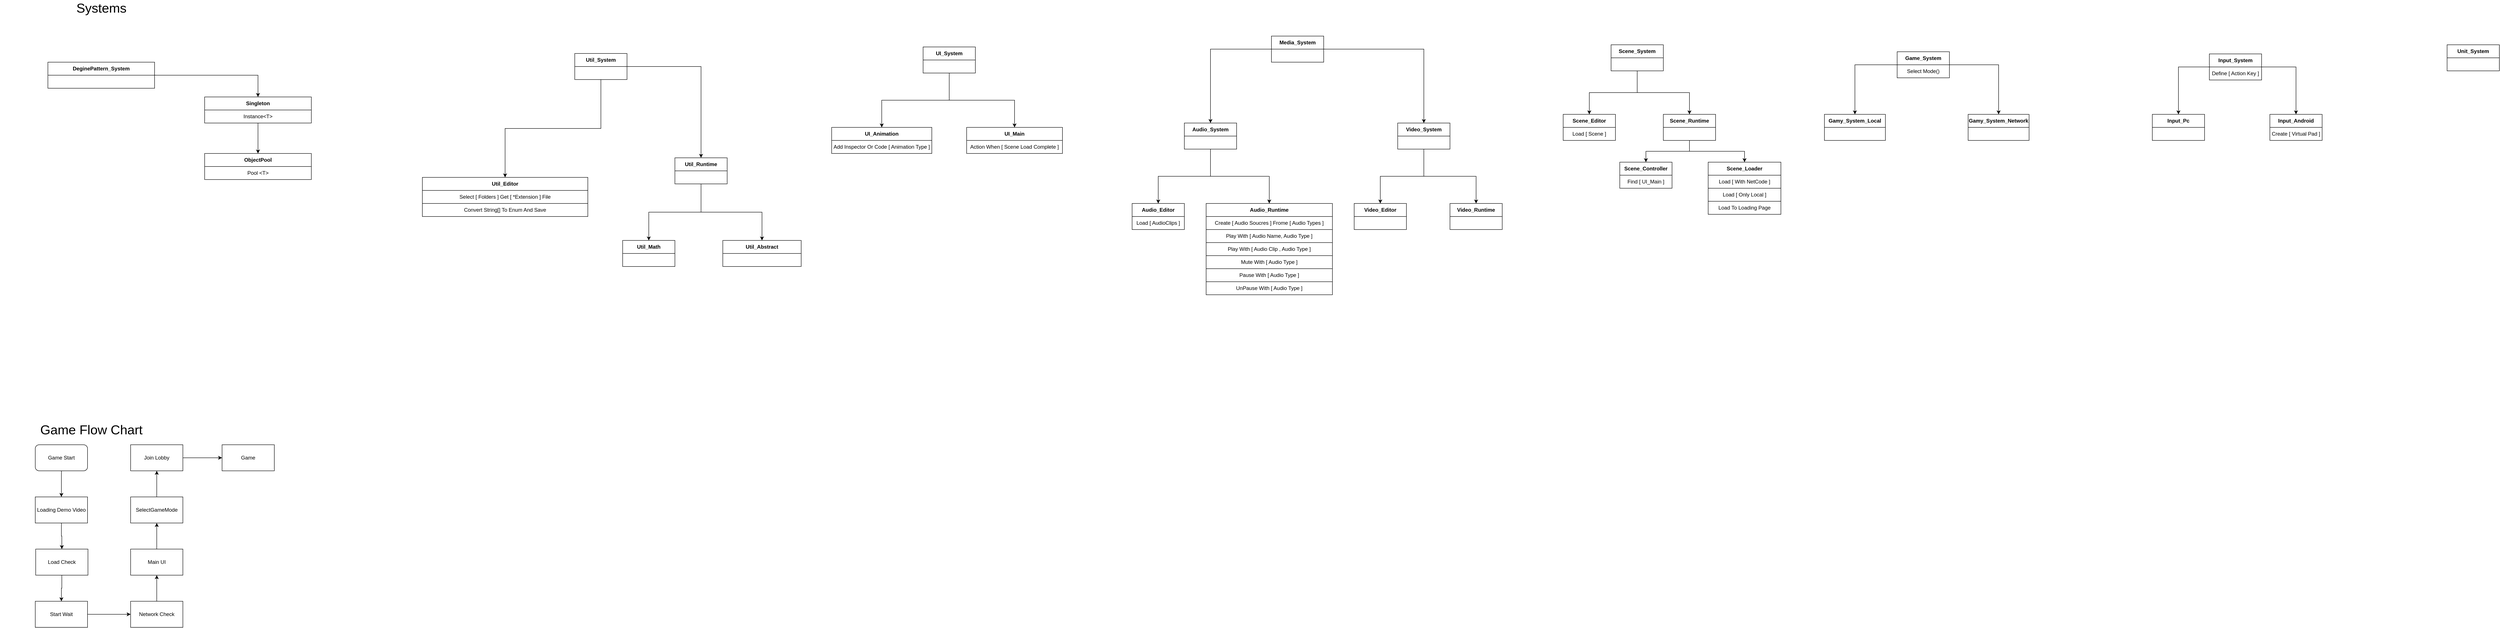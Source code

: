 <mxfile version="24.5.4" type="github">
  <diagram name="페이지-1" id="dcfpNvmQOP-24qqCh9O2">
    <mxGraphModel dx="6096" dy="1835" grid="1" gridSize="10" guides="1" tooltips="1" connect="1" arrows="1" fold="1" page="1" pageScale="1" pageWidth="827" pageHeight="1169" math="0" shadow="0">
      <root>
        <mxCell id="0" />
        <mxCell id="1" parent="0" />
        <mxCell id="GzdOUSMNONaZbWPU5XBK-35" value="Unit_System" style="swimlane;fontStyle=1;align=center;verticalAlign=middle;childLayout=stackLayout;horizontal=1;startSize=30;horizontalStack=0;resizeParent=1;resizeParentMax=0;resizeLast=0;collapsible=0;marginBottom=0;html=1;whiteSpace=wrap;" parent="1" vertex="1">
          <mxGeometry x="870" y="40" width="120" height="60" as="geometry" />
        </mxCell>
        <mxCell id="GzdOUSMNONaZbWPU5XBK-60" style="edgeStyle=orthogonalEdgeStyle;rounded=0;orthogonalLoop=1;jettySize=auto;html=1;" parent="1" source="GzdOUSMNONaZbWPU5XBK-37" target="GzdOUSMNONaZbWPU5XBK-59" edge="1">
          <mxGeometry relative="1" as="geometry" />
        </mxCell>
        <mxCell id="GzdOUSMNONaZbWPU5XBK-62" style="edgeStyle=orthogonalEdgeStyle;rounded=0;orthogonalLoop=1;jettySize=auto;html=1;" parent="1" source="GzdOUSMNONaZbWPU5XBK-37" target="GzdOUSMNONaZbWPU5XBK-61" edge="1">
          <mxGeometry relative="1" as="geometry" />
        </mxCell>
        <mxCell id="GzdOUSMNONaZbWPU5XBK-37" value="Audio_System" style="swimlane;fontStyle=1;align=center;verticalAlign=middle;childLayout=stackLayout;horizontal=1;startSize=30;horizontalStack=0;resizeParent=1;resizeParentMax=0;resizeLast=0;collapsible=0;marginBottom=0;html=1;whiteSpace=wrap;" parent="1" vertex="1">
          <mxGeometry x="-2030" y="220" width="120" height="60" as="geometry" />
        </mxCell>
        <mxCell id="GzdOUSMNONaZbWPU5XBK-49" style="edgeStyle=orthogonalEdgeStyle;rounded=0;orthogonalLoop=1;jettySize=auto;html=1;" parent="1" source="GzdOUSMNONaZbWPU5XBK-38" target="GzdOUSMNONaZbWPU5XBK-48" edge="1">
          <mxGeometry relative="1" as="geometry" />
        </mxCell>
        <mxCell id="GzdOUSMNONaZbWPU5XBK-64" style="edgeStyle=orthogonalEdgeStyle;rounded=0;orthogonalLoop=1;jettySize=auto;html=1;" parent="1" source="GzdOUSMNONaZbWPU5XBK-38" target="GzdOUSMNONaZbWPU5XBK-63" edge="1">
          <mxGeometry relative="1" as="geometry" />
        </mxCell>
        <mxCell id="GzdOUSMNONaZbWPU5XBK-38" value="UI_System" style="swimlane;fontStyle=1;align=center;verticalAlign=middle;childLayout=stackLayout;horizontal=1;startSize=30;horizontalStack=0;resizeParent=1;resizeParentMax=0;resizeLast=0;collapsible=0;marginBottom=0;html=1;whiteSpace=wrap;" parent="1" vertex="1">
          <mxGeometry x="-2630" y="45" width="120" height="60" as="geometry" />
        </mxCell>
        <mxCell id="GzdOUSMNONaZbWPU5XBK-54" style="edgeStyle=orthogonalEdgeStyle;rounded=0;orthogonalLoop=1;jettySize=auto;html=1;" parent="1" source="GzdOUSMNONaZbWPU5XBK-47" target="GzdOUSMNONaZbWPU5XBK-53" edge="1">
          <mxGeometry relative="1" as="geometry" />
        </mxCell>
        <mxCell id="GzdOUSMNONaZbWPU5XBK-80" style="edgeStyle=orthogonalEdgeStyle;rounded=0;orthogonalLoop=1;jettySize=auto;html=1;" parent="1" source="GzdOUSMNONaZbWPU5XBK-47" target="GzdOUSMNONaZbWPU5XBK-79" edge="1">
          <mxGeometry relative="1" as="geometry" />
        </mxCell>
        <mxCell id="GzdOUSMNONaZbWPU5XBK-47" value="Util_System" style="swimlane;fontStyle=1;align=center;verticalAlign=middle;childLayout=stackLayout;horizontal=1;startSize=30;horizontalStack=0;resizeParent=1;resizeParentMax=0;resizeLast=0;collapsible=0;marginBottom=0;html=1;whiteSpace=wrap;" parent="1" vertex="1">
          <mxGeometry x="-3430" y="60" width="120" height="60" as="geometry" />
        </mxCell>
        <mxCell id="GzdOUSMNONaZbWPU5XBK-48" value="UI_Main" style="swimlane;fontStyle=1;align=center;verticalAlign=middle;childLayout=stackLayout;horizontal=1;startSize=30;horizontalStack=0;resizeParent=1;resizeParentMax=0;resizeLast=0;collapsible=0;marginBottom=0;html=1;whiteSpace=wrap;" parent="1" vertex="1">
          <mxGeometry x="-2530" y="230" width="220" height="60" as="geometry" />
        </mxCell>
        <mxCell id="GzdOUSMNONaZbWPU5XBK-77" value="Action When [ Scene Load Complete ]" style="whiteSpace=wrap;html=1;" parent="GzdOUSMNONaZbWPU5XBK-48" vertex="1">
          <mxGeometry y="30" width="220" height="30" as="geometry" />
        </mxCell>
        <mxCell id="GzdOUSMNONaZbWPU5XBK-53" value="Util_Editor" style="swimlane;fontStyle=1;align=center;verticalAlign=middle;childLayout=stackLayout;horizontal=1;startSize=30;horizontalStack=0;resizeParent=1;resizeParentMax=0;resizeLast=0;collapsible=0;marginBottom=0;html=1;whiteSpace=wrap;" parent="1" vertex="1">
          <mxGeometry x="-3780" y="345" width="380" height="90" as="geometry" />
        </mxCell>
        <mxCell id="GzdOUSMNONaZbWPU5XBK-55" value="Select [ Folders ] Get [ *Extension ] File" style="whiteSpace=wrap;html=1;" parent="GzdOUSMNONaZbWPU5XBK-53" vertex="1">
          <mxGeometry y="30" width="380" height="30" as="geometry" />
        </mxCell>
        <mxCell id="GzdOUSMNONaZbWPU5XBK-56" value="Convert String[] To Enum And Save" style="whiteSpace=wrap;html=1;" parent="GzdOUSMNONaZbWPU5XBK-53" vertex="1">
          <mxGeometry y="60" width="380" height="30" as="geometry" />
        </mxCell>
        <mxCell id="GzdOUSMNONaZbWPU5XBK-59" value="Audio_Runtime" style="swimlane;fontStyle=1;align=center;verticalAlign=middle;childLayout=stackLayout;horizontal=1;startSize=30;horizontalStack=0;resizeParent=1;resizeParentMax=0;resizeLast=0;collapsible=0;marginBottom=0;html=1;whiteSpace=wrap;" parent="1" vertex="1">
          <mxGeometry x="-1980" y="405" width="290" height="210" as="geometry" />
        </mxCell>
        <mxCell id="GzdOUSMNONaZbWPU5XBK-90" value="Create [ Audio Soucres ] Frome [ Audio Types ]" style="whiteSpace=wrap;html=1;" parent="GzdOUSMNONaZbWPU5XBK-59" vertex="1">
          <mxGeometry y="30" width="290" height="30" as="geometry" />
        </mxCell>
        <mxCell id="GzdOUSMNONaZbWPU5XBK-91" value="Play With [ Audio Name, Audio Type ]" style="whiteSpace=wrap;html=1;" parent="GzdOUSMNONaZbWPU5XBK-59" vertex="1">
          <mxGeometry y="60" width="290" height="30" as="geometry" />
        </mxCell>
        <mxCell id="GzdOUSMNONaZbWPU5XBK-92" value="Play With [ Audio Clip , Audio Type&amp;nbsp;&lt;span style=&quot;background-color: initial;&quot;&gt;]&lt;/span&gt;" style="whiteSpace=wrap;html=1;" parent="GzdOUSMNONaZbWPU5XBK-59" vertex="1">
          <mxGeometry y="90" width="290" height="30" as="geometry" />
        </mxCell>
        <mxCell id="GzdOUSMNONaZbWPU5XBK-93" value="Mute With [ Audio Type ]" style="whiteSpace=wrap;html=1;" parent="GzdOUSMNONaZbWPU5XBK-59" vertex="1">
          <mxGeometry y="120" width="290" height="30" as="geometry" />
        </mxCell>
        <mxCell id="GzdOUSMNONaZbWPU5XBK-94" value="Pause With [ Audio Type ]" style="whiteSpace=wrap;html=1;" parent="GzdOUSMNONaZbWPU5XBK-59" vertex="1">
          <mxGeometry y="150" width="290" height="30" as="geometry" />
        </mxCell>
        <mxCell id="GzdOUSMNONaZbWPU5XBK-95" value="UnPause With [ Audio Type ]" style="whiteSpace=wrap;html=1;" parent="GzdOUSMNONaZbWPU5XBK-59" vertex="1">
          <mxGeometry y="180" width="290" height="30" as="geometry" />
        </mxCell>
        <mxCell id="GzdOUSMNONaZbWPU5XBK-61" value="Audio_Editor" style="swimlane;fontStyle=1;align=center;verticalAlign=middle;childLayout=stackLayout;horizontal=1;startSize=30;horizontalStack=0;resizeParent=1;resizeParentMax=0;resizeLast=0;collapsible=0;marginBottom=0;html=1;whiteSpace=wrap;" parent="1" vertex="1">
          <mxGeometry x="-2150" y="405" width="120" height="60" as="geometry" />
        </mxCell>
        <mxCell id="GzdOUSMNONaZbWPU5XBK-89" value="Load [ AudioClips ]" style="whiteSpace=wrap;html=1;" parent="GzdOUSMNONaZbWPU5XBK-61" vertex="1">
          <mxGeometry y="30" width="120" height="30" as="geometry" />
        </mxCell>
        <mxCell id="GzdOUSMNONaZbWPU5XBK-63" value="UI_Animation" style="swimlane;fontStyle=1;align=center;verticalAlign=middle;childLayout=stackLayout;horizontal=1;startSize=30;horizontalStack=0;resizeParent=1;resizeParentMax=0;resizeLast=0;collapsible=0;marginBottom=0;html=1;whiteSpace=wrap;" parent="1" vertex="1">
          <mxGeometry x="-2840" y="230" width="230" height="60" as="geometry" />
        </mxCell>
        <mxCell id="GzdOUSMNONaZbWPU5XBK-76" value="Add Inspector Or Code [ Animation Type ]" style="whiteSpace=wrap;html=1;" parent="GzdOUSMNONaZbWPU5XBK-63" vertex="1">
          <mxGeometry y="30" width="230" height="30" as="geometry" />
        </mxCell>
        <mxCell id="GzdOUSMNONaZbWPU5XBK-82" style="edgeStyle=orthogonalEdgeStyle;rounded=0;orthogonalLoop=1;jettySize=auto;html=1;" parent="1" source="GzdOUSMNONaZbWPU5XBK-79" target="GzdOUSMNONaZbWPU5XBK-81" edge="1">
          <mxGeometry relative="1" as="geometry" />
        </mxCell>
        <mxCell id="GzdOUSMNONaZbWPU5XBK-97" style="edgeStyle=orthogonalEdgeStyle;rounded=0;orthogonalLoop=1;jettySize=auto;html=1;" parent="1" source="GzdOUSMNONaZbWPU5XBK-79" target="GzdOUSMNONaZbWPU5XBK-96" edge="1">
          <mxGeometry relative="1" as="geometry" />
        </mxCell>
        <mxCell id="GzdOUSMNONaZbWPU5XBK-79" value="Util_Runtime" style="swimlane;fontStyle=1;align=center;verticalAlign=middle;childLayout=stackLayout;horizontal=1;startSize=30;horizontalStack=0;resizeParent=1;resizeParentMax=0;resizeLast=0;collapsible=0;marginBottom=0;html=1;whiteSpace=wrap;" parent="1" vertex="1">
          <mxGeometry x="-3200" y="300" width="120" height="60" as="geometry" />
        </mxCell>
        <mxCell id="GzdOUSMNONaZbWPU5XBK-81" value="Util_Math" style="swimlane;fontStyle=1;align=center;verticalAlign=middle;childLayout=stackLayout;horizontal=1;startSize=30;horizontalStack=0;resizeParent=1;resizeParentMax=0;resizeLast=0;collapsible=0;marginBottom=0;html=1;whiteSpace=wrap;" parent="1" vertex="1">
          <mxGeometry x="-3320" y="490" width="120" height="60" as="geometry" />
        </mxCell>
        <mxCell id="GzdOUSMNONaZbWPU5XBK-96" value="Util_Abstract" style="swimlane;fontStyle=1;align=center;verticalAlign=middle;childLayout=stackLayout;horizontal=1;startSize=30;horizontalStack=0;resizeParent=1;resizeParentMax=0;resizeLast=0;collapsible=0;marginBottom=0;html=1;whiteSpace=wrap;" parent="1" vertex="1">
          <mxGeometry x="-3090" y="490" width="180" height="60" as="geometry" />
        </mxCell>
        <mxCell id="GzdOUSMNONaZbWPU5XBK-101" style="edgeStyle=orthogonalEdgeStyle;rounded=0;orthogonalLoop=1;jettySize=auto;html=1;" parent="1" source="GzdOUSMNONaZbWPU5XBK-99" target="GzdOUSMNONaZbWPU5XBK-100" edge="1">
          <mxGeometry relative="1" as="geometry" />
        </mxCell>
        <mxCell id="GzdOUSMNONaZbWPU5XBK-105" style="edgeStyle=orthogonalEdgeStyle;rounded=0;orthogonalLoop=1;jettySize=auto;html=1;" parent="1" source="GzdOUSMNONaZbWPU5XBK-99" target="GzdOUSMNONaZbWPU5XBK-103" edge="1">
          <mxGeometry relative="1" as="geometry" />
        </mxCell>
        <mxCell id="GzdOUSMNONaZbWPU5XBK-99" value="DeginePattern_System" style="swimlane;fontStyle=1;align=center;verticalAlign=middle;childLayout=stackLayout;horizontal=1;startSize=30;horizontalStack=0;resizeParent=1;resizeParentMax=0;resizeLast=0;collapsible=0;marginBottom=0;html=1;whiteSpace=wrap;" parent="1" vertex="1">
          <mxGeometry x="-4640" y="80" width="245" height="60" as="geometry" />
        </mxCell>
        <mxCell id="GzdOUSMNONaZbWPU5XBK-100" value="Singleton" style="swimlane;fontStyle=1;align=center;verticalAlign=middle;childLayout=stackLayout;horizontal=1;startSize=30;horizontalStack=0;resizeParent=1;resizeParentMax=0;resizeLast=0;collapsible=0;marginBottom=0;html=1;whiteSpace=wrap;" parent="1" vertex="1">
          <mxGeometry x="-4280" y="160" width="245" height="60" as="geometry" />
        </mxCell>
        <mxCell id="GzdOUSMNONaZbWPU5XBK-102" value="Instance&amp;lt;T&amp;gt;" style="whiteSpace=wrap;html=1;" parent="GzdOUSMNONaZbWPU5XBK-100" vertex="1">
          <mxGeometry y="30" width="245" height="30" as="geometry" />
        </mxCell>
        <mxCell id="GzdOUSMNONaZbWPU5XBK-103" value="ObjectPool" style="swimlane;fontStyle=1;align=center;verticalAlign=middle;childLayout=stackLayout;horizontal=1;startSize=30;horizontalStack=0;resizeParent=1;resizeParentMax=0;resizeLast=0;collapsible=0;marginBottom=0;html=1;whiteSpace=wrap;" parent="1" vertex="1">
          <mxGeometry x="-4280" y="290" width="245" height="60" as="geometry" />
        </mxCell>
        <mxCell id="u8_ocGBi3M_KlxMyrdni-35" value="Pool &amp;lt;T&amp;gt;" style="whiteSpace=wrap;html=1;" vertex="1" parent="GzdOUSMNONaZbWPU5XBK-103">
          <mxGeometry y="30" width="245" height="30" as="geometry" />
        </mxCell>
        <mxCell id="CH2S3QHSSX5bz3R-Tw9q-2" style="edgeStyle=orthogonalEdgeStyle;rounded=0;orthogonalLoop=1;jettySize=auto;html=1;" parent="1" source="CH2S3QHSSX5bz3R-Tw9q-4" target="CH2S3QHSSX5bz3R-Tw9q-6" edge="1">
          <mxGeometry relative="1" as="geometry" />
        </mxCell>
        <mxCell id="CH2S3QHSSX5bz3R-Tw9q-3" style="edgeStyle=orthogonalEdgeStyle;rounded=0;orthogonalLoop=1;jettySize=auto;html=1;" parent="1" source="CH2S3QHSSX5bz3R-Tw9q-4" target="CH2S3QHSSX5bz3R-Tw9q-8" edge="1">
          <mxGeometry relative="1" as="geometry" />
        </mxCell>
        <mxCell id="CH2S3QHSSX5bz3R-Tw9q-4" value="Game_System" style="swimlane;fontStyle=1;align=center;verticalAlign=middle;childLayout=stackLayout;horizontal=1;startSize=30;horizontalStack=0;resizeParent=1;resizeParentMax=0;resizeLast=0;collapsible=0;marginBottom=0;html=1;whiteSpace=wrap;" parent="1" vertex="1">
          <mxGeometry x="-393" y="56" width="120" height="60" as="geometry" />
        </mxCell>
        <mxCell id="CH2S3QHSSX5bz3R-Tw9q-5" value="Select Mode()" style="whiteSpace=wrap;html=1;" parent="CH2S3QHSSX5bz3R-Tw9q-4" vertex="1">
          <mxGeometry y="30" width="120" height="30" as="geometry" />
        </mxCell>
        <mxCell id="CH2S3QHSSX5bz3R-Tw9q-6" value="Gamy_System_Local" style="swimlane;fontStyle=1;align=center;verticalAlign=middle;childLayout=stackLayout;horizontal=1;startSize=30;horizontalStack=0;resizeParent=1;resizeParentMax=0;resizeLast=0;collapsible=0;marginBottom=0;html=1;whiteSpace=wrap;" parent="1" vertex="1">
          <mxGeometry x="-560" y="200" width="140" height="60" as="geometry" />
        </mxCell>
        <mxCell id="CH2S3QHSSX5bz3R-Tw9q-7" value="" style="whiteSpace=wrap;html=1;" parent="CH2S3QHSSX5bz3R-Tw9q-6" vertex="1">
          <mxGeometry y="30" width="140" height="30" as="geometry" />
        </mxCell>
        <mxCell id="CH2S3QHSSX5bz3R-Tw9q-8" value="Gamy_System_Network" style="swimlane;fontStyle=1;align=center;verticalAlign=middle;childLayout=stackLayout;horizontal=1;startSize=30;horizontalStack=0;resizeParent=1;resizeParentMax=0;resizeLast=0;collapsible=0;marginBottom=0;html=1;whiteSpace=wrap;" parent="1" vertex="1">
          <mxGeometry x="-230" y="200" width="140" height="60" as="geometry" />
        </mxCell>
        <mxCell id="CH2S3QHSSX5bz3R-Tw9q-9" value="" style="whiteSpace=wrap;html=1;" parent="CH2S3QHSSX5bz3R-Tw9q-8" vertex="1">
          <mxGeometry y="30" width="140" height="30" as="geometry" />
        </mxCell>
        <mxCell id="u8_ocGBi3M_KlxMyrdni-40" style="edgeStyle=orthogonalEdgeStyle;rounded=0;orthogonalLoop=1;jettySize=auto;html=1;" edge="1" parent="1" source="CH2S3QHSSX5bz3R-Tw9q-12" target="u8_ocGBi3M_KlxMyrdni-37">
          <mxGeometry relative="1" as="geometry" />
        </mxCell>
        <mxCell id="u8_ocGBi3M_KlxMyrdni-41" style="edgeStyle=orthogonalEdgeStyle;rounded=0;orthogonalLoop=1;jettySize=auto;html=1;" edge="1" parent="1" source="CH2S3QHSSX5bz3R-Tw9q-12" target="u8_ocGBi3M_KlxMyrdni-38">
          <mxGeometry relative="1" as="geometry" />
        </mxCell>
        <mxCell id="CH2S3QHSSX5bz3R-Tw9q-12" value="Scene_System" style="swimlane;fontStyle=1;align=center;verticalAlign=middle;childLayout=stackLayout;horizontal=1;startSize=30;horizontalStack=0;resizeParent=1;resizeParentMax=0;resizeLast=0;collapsible=0;marginBottom=0;html=1;whiteSpace=wrap;" parent="1" vertex="1">
          <mxGeometry x="-1050" y="40" width="120" height="60" as="geometry" />
        </mxCell>
        <mxCell id="CH2S3QHSSX5bz3R-Tw9q-13" value="Scene_Controller" style="swimlane;fontStyle=1;align=center;verticalAlign=middle;childLayout=stackLayout;horizontal=1;startSize=30;horizontalStack=0;resizeParent=1;resizeParentMax=0;resizeLast=0;collapsible=0;marginBottom=0;html=1;whiteSpace=wrap;" parent="1" vertex="1">
          <mxGeometry x="-1030" y="310" width="120" height="60" as="geometry" />
        </mxCell>
        <mxCell id="CH2S3QHSSX5bz3R-Tw9q-14" value="Find [ UI_Main ]" style="whiteSpace=wrap;html=1;" parent="CH2S3QHSSX5bz3R-Tw9q-13" vertex="1">
          <mxGeometry y="30" width="120" height="30" as="geometry" />
        </mxCell>
        <mxCell id="CH2S3QHSSX5bz3R-Tw9q-15" value="Scene_Loader" style="swimlane;fontStyle=1;align=center;verticalAlign=middle;childLayout=stackLayout;horizontal=1;startSize=30;horizontalStack=0;resizeParent=1;resizeParentMax=0;resizeLast=0;collapsible=0;marginBottom=0;html=1;whiteSpace=wrap;" parent="1" vertex="1">
          <mxGeometry x="-827" y="310" width="167" height="120" as="geometry" />
        </mxCell>
        <mxCell id="CH2S3QHSSX5bz3R-Tw9q-16" value="Load [ With NetCode ]" style="whiteSpace=wrap;html=1;" parent="CH2S3QHSSX5bz3R-Tw9q-15" vertex="1">
          <mxGeometry y="30" width="167" height="30" as="geometry" />
        </mxCell>
        <mxCell id="CH2S3QHSSX5bz3R-Tw9q-17" value="Load [ Only Local ]" style="whiteSpace=wrap;html=1;" parent="CH2S3QHSSX5bz3R-Tw9q-15" vertex="1">
          <mxGeometry y="60" width="167" height="30" as="geometry" />
        </mxCell>
        <mxCell id="u8_ocGBi3M_KlxMyrdni-2" value="Load To Loading Page" style="whiteSpace=wrap;html=1;" vertex="1" parent="CH2S3QHSSX5bz3R-Tw9q-15">
          <mxGeometry y="90" width="167" height="30" as="geometry" />
        </mxCell>
        <mxCell id="CH2S3QHSSX5bz3R-Tw9q-25" style="edgeStyle=orthogonalEdgeStyle;rounded=0;orthogonalLoop=1;jettySize=auto;html=1;" parent="1" source="CH2S3QHSSX5bz3R-Tw9q-27" target="CH2S3QHSSX5bz3R-Tw9q-29" edge="1">
          <mxGeometry relative="1" as="geometry" />
        </mxCell>
        <mxCell id="CH2S3QHSSX5bz3R-Tw9q-26" style="edgeStyle=orthogonalEdgeStyle;rounded=0;orthogonalLoop=1;jettySize=auto;html=1;" parent="1" source="CH2S3QHSSX5bz3R-Tw9q-27" target="CH2S3QHSSX5bz3R-Tw9q-30" edge="1">
          <mxGeometry relative="1" as="geometry" />
        </mxCell>
        <mxCell id="CH2S3QHSSX5bz3R-Tw9q-27" value="Input_System" style="swimlane;fontStyle=1;align=center;verticalAlign=middle;childLayout=stackLayout;horizontal=1;startSize=30;horizontalStack=0;resizeParent=1;resizeParentMax=0;resizeLast=0;collapsible=0;marginBottom=0;html=1;whiteSpace=wrap;" parent="1" vertex="1">
          <mxGeometry x="324" y="61" width="120" height="60" as="geometry" />
        </mxCell>
        <mxCell id="CH2S3QHSSX5bz3R-Tw9q-28" value="Define [ Action Key ]" style="whiteSpace=wrap;html=1;" parent="CH2S3QHSSX5bz3R-Tw9q-27" vertex="1">
          <mxGeometry y="30" width="120" height="30" as="geometry" />
        </mxCell>
        <mxCell id="CH2S3QHSSX5bz3R-Tw9q-29" value="Input_Pc" style="swimlane;fontStyle=1;align=center;verticalAlign=middle;childLayout=stackLayout;horizontal=1;startSize=30;horizontalStack=0;resizeParent=1;resizeParentMax=0;resizeLast=0;collapsible=0;marginBottom=0;html=1;whiteSpace=wrap;" parent="1" vertex="1">
          <mxGeometry x="193" y="200" width="120" height="60" as="geometry" />
        </mxCell>
        <mxCell id="CH2S3QHSSX5bz3R-Tw9q-30" value="Input_Android" style="swimlane;fontStyle=1;align=center;verticalAlign=middle;childLayout=stackLayout;horizontal=1;startSize=30;horizontalStack=0;resizeParent=1;resizeParentMax=0;resizeLast=0;collapsible=0;marginBottom=0;html=1;whiteSpace=wrap;" parent="1" vertex="1">
          <mxGeometry x="463" y="200" width="120" height="60" as="geometry" />
        </mxCell>
        <mxCell id="u8_ocGBi3M_KlxMyrdni-1" value="Create [ Virtual Pad ]" style="whiteSpace=wrap;html=1;" vertex="1" parent="CH2S3QHSSX5bz3R-Tw9q-30">
          <mxGeometry y="30" width="120" height="30" as="geometry" />
        </mxCell>
        <mxCell id="u8_ocGBi3M_KlxMyrdni-4" value="Game Flow Chart" style="text;html=1;align=center;verticalAlign=middle;whiteSpace=wrap;rounded=0;fontSize=30;" vertex="1" parent="1">
          <mxGeometry x="-4750" y="910" width="420" height="30" as="geometry" />
        </mxCell>
        <mxCell id="u8_ocGBi3M_KlxMyrdni-5" value="Systems" style="text;html=1;align=center;verticalAlign=middle;whiteSpace=wrap;rounded=0;fontSize=30;" vertex="1" parent="1">
          <mxGeometry x="-4727.5" y="-60" width="420" height="30" as="geometry" />
        </mxCell>
        <mxCell id="u8_ocGBi3M_KlxMyrdni-8" style="edgeStyle=orthogonalEdgeStyle;rounded=0;orthogonalLoop=1;jettySize=auto;html=1;" edge="1" parent="1" source="u8_ocGBi3M_KlxMyrdni-6" target="u8_ocGBi3M_KlxMyrdni-7">
          <mxGeometry relative="1" as="geometry" />
        </mxCell>
        <mxCell id="u8_ocGBi3M_KlxMyrdni-6" value="Game Start" style="rounded=1;whiteSpace=wrap;html=1;" vertex="1" parent="1">
          <mxGeometry x="-4669" y="960" width="120" height="60" as="geometry" />
        </mxCell>
        <mxCell id="u8_ocGBi3M_KlxMyrdni-19" style="edgeStyle=orthogonalEdgeStyle;rounded=0;orthogonalLoop=1;jettySize=auto;html=1;" edge="1" parent="1" source="u8_ocGBi3M_KlxMyrdni-7" target="u8_ocGBi3M_KlxMyrdni-18">
          <mxGeometry relative="1" as="geometry" />
        </mxCell>
        <mxCell id="u8_ocGBi3M_KlxMyrdni-7" value="Loading Demo Video" style="rounded=0;whiteSpace=wrap;html=1;" vertex="1" parent="1">
          <mxGeometry x="-4669" y="1080" width="120" height="60" as="geometry" />
        </mxCell>
        <mxCell id="u8_ocGBi3M_KlxMyrdni-10" style="edgeStyle=orthogonalEdgeStyle;rounded=0;orthogonalLoop=1;jettySize=auto;html=1;" edge="1" parent="1" source="u8_ocGBi3M_KlxMyrdni-9" target="GzdOUSMNONaZbWPU5XBK-37">
          <mxGeometry relative="1" as="geometry" />
        </mxCell>
        <mxCell id="u8_ocGBi3M_KlxMyrdni-12" style="edgeStyle=orthogonalEdgeStyle;rounded=0;orthogonalLoop=1;jettySize=auto;html=1;" edge="1" parent="1" source="u8_ocGBi3M_KlxMyrdni-9" target="u8_ocGBi3M_KlxMyrdni-11">
          <mxGeometry relative="1" as="geometry" />
        </mxCell>
        <mxCell id="u8_ocGBi3M_KlxMyrdni-9" value="Media_System" style="swimlane;fontStyle=1;align=center;verticalAlign=middle;childLayout=stackLayout;horizontal=1;startSize=30;horizontalStack=0;resizeParent=1;resizeParentMax=0;resizeLast=0;collapsible=0;marginBottom=0;html=1;whiteSpace=wrap;" vertex="1" parent="1">
          <mxGeometry x="-1830" y="20" width="120" height="60" as="geometry" />
        </mxCell>
        <mxCell id="u8_ocGBi3M_KlxMyrdni-15" style="edgeStyle=orthogonalEdgeStyle;rounded=0;orthogonalLoop=1;jettySize=auto;html=1;" edge="1" parent="1" source="u8_ocGBi3M_KlxMyrdni-11" target="u8_ocGBi3M_KlxMyrdni-13">
          <mxGeometry relative="1" as="geometry" />
        </mxCell>
        <mxCell id="u8_ocGBi3M_KlxMyrdni-16" style="edgeStyle=orthogonalEdgeStyle;rounded=0;orthogonalLoop=1;jettySize=auto;html=1;" edge="1" parent="1" source="u8_ocGBi3M_KlxMyrdni-11" target="u8_ocGBi3M_KlxMyrdni-14">
          <mxGeometry relative="1" as="geometry" />
        </mxCell>
        <mxCell id="u8_ocGBi3M_KlxMyrdni-11" value="Video_System" style="swimlane;fontStyle=1;align=center;verticalAlign=middle;childLayout=stackLayout;horizontal=1;startSize=30;horizontalStack=0;resizeParent=1;resizeParentMax=0;resizeLast=0;collapsible=0;marginBottom=0;html=1;whiteSpace=wrap;" vertex="1" parent="1">
          <mxGeometry x="-1540" y="220" width="120" height="60" as="geometry" />
        </mxCell>
        <mxCell id="u8_ocGBi3M_KlxMyrdni-13" value="Video_Editor" style="swimlane;fontStyle=1;align=center;verticalAlign=middle;childLayout=stackLayout;horizontal=1;startSize=30;horizontalStack=0;resizeParent=1;resizeParentMax=0;resizeLast=0;collapsible=0;marginBottom=0;html=1;whiteSpace=wrap;" vertex="1" parent="1">
          <mxGeometry x="-1640" y="405" width="120" height="60" as="geometry" />
        </mxCell>
        <mxCell id="u8_ocGBi3M_KlxMyrdni-14" value="Video_Runtime" style="swimlane;fontStyle=1;align=center;verticalAlign=middle;childLayout=stackLayout;horizontal=1;startSize=30;horizontalStack=0;resizeParent=1;resizeParentMax=0;resizeLast=0;collapsible=0;marginBottom=0;html=1;whiteSpace=wrap;" vertex="1" parent="1">
          <mxGeometry x="-1420" y="405" width="120" height="60" as="geometry" />
        </mxCell>
        <mxCell id="u8_ocGBi3M_KlxMyrdni-23" style="edgeStyle=orthogonalEdgeStyle;rounded=0;orthogonalLoop=1;jettySize=auto;html=1;" edge="1" parent="1" source="u8_ocGBi3M_KlxMyrdni-18" target="u8_ocGBi3M_KlxMyrdni-22">
          <mxGeometry relative="1" as="geometry" />
        </mxCell>
        <mxCell id="u8_ocGBi3M_KlxMyrdni-18" value="Load Check" style="rounded=0;whiteSpace=wrap;html=1;" vertex="1" parent="1">
          <mxGeometry x="-4668" y="1200" width="120" height="60" as="geometry" />
        </mxCell>
        <mxCell id="u8_ocGBi3M_KlxMyrdni-26" style="edgeStyle=orthogonalEdgeStyle;rounded=0;orthogonalLoop=1;jettySize=auto;html=1;" edge="1" parent="1" source="u8_ocGBi3M_KlxMyrdni-22" target="u8_ocGBi3M_KlxMyrdni-25">
          <mxGeometry relative="1" as="geometry" />
        </mxCell>
        <mxCell id="u8_ocGBi3M_KlxMyrdni-22" value="Start Wait" style="rounded=0;whiteSpace=wrap;html=1;" vertex="1" parent="1">
          <mxGeometry x="-4669" y="1320" width="120" height="60" as="geometry" />
        </mxCell>
        <mxCell id="u8_ocGBi3M_KlxMyrdni-29" value="" style="edgeStyle=orthogonalEdgeStyle;rounded=0;orthogonalLoop=1;jettySize=auto;html=1;" edge="1" parent="1" source="u8_ocGBi3M_KlxMyrdni-24" target="u8_ocGBi3M_KlxMyrdni-28">
          <mxGeometry relative="1" as="geometry" />
        </mxCell>
        <mxCell id="u8_ocGBi3M_KlxMyrdni-24" value="Main UI" style="rounded=0;whiteSpace=wrap;html=1;" vertex="1" parent="1">
          <mxGeometry x="-4450" y="1200" width="120" height="60" as="geometry" />
        </mxCell>
        <mxCell id="u8_ocGBi3M_KlxMyrdni-27" style="edgeStyle=orthogonalEdgeStyle;rounded=0;orthogonalLoop=1;jettySize=auto;html=1;" edge="1" parent="1" source="u8_ocGBi3M_KlxMyrdni-25" target="u8_ocGBi3M_KlxMyrdni-24">
          <mxGeometry relative="1" as="geometry" />
        </mxCell>
        <mxCell id="u8_ocGBi3M_KlxMyrdni-25" value="Network Check" style="rounded=0;whiteSpace=wrap;html=1;" vertex="1" parent="1">
          <mxGeometry x="-4450" y="1320" width="120" height="60" as="geometry" />
        </mxCell>
        <mxCell id="u8_ocGBi3M_KlxMyrdni-31" value="" style="edgeStyle=orthogonalEdgeStyle;rounded=0;orthogonalLoop=1;jettySize=auto;html=1;" edge="1" parent="1" source="u8_ocGBi3M_KlxMyrdni-28" target="u8_ocGBi3M_KlxMyrdni-30">
          <mxGeometry relative="1" as="geometry" />
        </mxCell>
        <mxCell id="u8_ocGBi3M_KlxMyrdni-28" value="SelectGameMode" style="whiteSpace=wrap;html=1;rounded=0;" vertex="1" parent="1">
          <mxGeometry x="-4450" y="1080" width="120" height="60" as="geometry" />
        </mxCell>
        <mxCell id="u8_ocGBi3M_KlxMyrdni-33" value="" style="edgeStyle=orthogonalEdgeStyle;rounded=0;orthogonalLoop=1;jettySize=auto;html=1;" edge="1" parent="1" source="u8_ocGBi3M_KlxMyrdni-30" target="u8_ocGBi3M_KlxMyrdni-32">
          <mxGeometry relative="1" as="geometry" />
        </mxCell>
        <mxCell id="u8_ocGBi3M_KlxMyrdni-30" value="Join Lobby" style="whiteSpace=wrap;html=1;rounded=0;" vertex="1" parent="1">
          <mxGeometry x="-4450" y="960" width="120" height="60" as="geometry" />
        </mxCell>
        <mxCell id="u8_ocGBi3M_KlxMyrdni-32" value="Game" style="whiteSpace=wrap;html=1;rounded=0;" vertex="1" parent="1">
          <mxGeometry x="-4240" y="960" width="120" height="60" as="geometry" />
        </mxCell>
        <mxCell id="u8_ocGBi3M_KlxMyrdni-37" value="Scene_Editor" style="swimlane;fontStyle=1;align=center;verticalAlign=middle;childLayout=stackLayout;horizontal=1;startSize=30;horizontalStack=0;resizeParent=1;resizeParentMax=0;resizeLast=0;collapsible=0;marginBottom=0;html=1;whiteSpace=wrap;" vertex="1" parent="1">
          <mxGeometry x="-1160" y="200" width="120" height="60" as="geometry" />
        </mxCell>
        <mxCell id="u8_ocGBi3M_KlxMyrdni-44" value="Load [ Scene ]" style="whiteSpace=wrap;html=1;" vertex="1" parent="u8_ocGBi3M_KlxMyrdni-37">
          <mxGeometry y="30" width="120" height="30" as="geometry" />
        </mxCell>
        <mxCell id="u8_ocGBi3M_KlxMyrdni-42" style="edgeStyle=orthogonalEdgeStyle;rounded=0;orthogonalLoop=1;jettySize=auto;html=1;" edge="1" parent="1" source="u8_ocGBi3M_KlxMyrdni-38" target="CH2S3QHSSX5bz3R-Tw9q-13">
          <mxGeometry relative="1" as="geometry" />
        </mxCell>
        <mxCell id="u8_ocGBi3M_KlxMyrdni-43" style="edgeStyle=orthogonalEdgeStyle;rounded=0;orthogonalLoop=1;jettySize=auto;html=1;" edge="1" parent="1" source="u8_ocGBi3M_KlxMyrdni-38" target="CH2S3QHSSX5bz3R-Tw9q-15">
          <mxGeometry relative="1" as="geometry" />
        </mxCell>
        <mxCell id="u8_ocGBi3M_KlxMyrdni-38" value="Scene_Runtime" style="swimlane;fontStyle=1;align=center;verticalAlign=middle;childLayout=stackLayout;horizontal=1;startSize=30;horizontalStack=0;resizeParent=1;resizeParentMax=0;resizeLast=0;collapsible=0;marginBottom=0;html=1;whiteSpace=wrap;" vertex="1" parent="1">
          <mxGeometry x="-930" y="200" width="120" height="60" as="geometry" />
        </mxCell>
      </root>
    </mxGraphModel>
  </diagram>
</mxfile>
